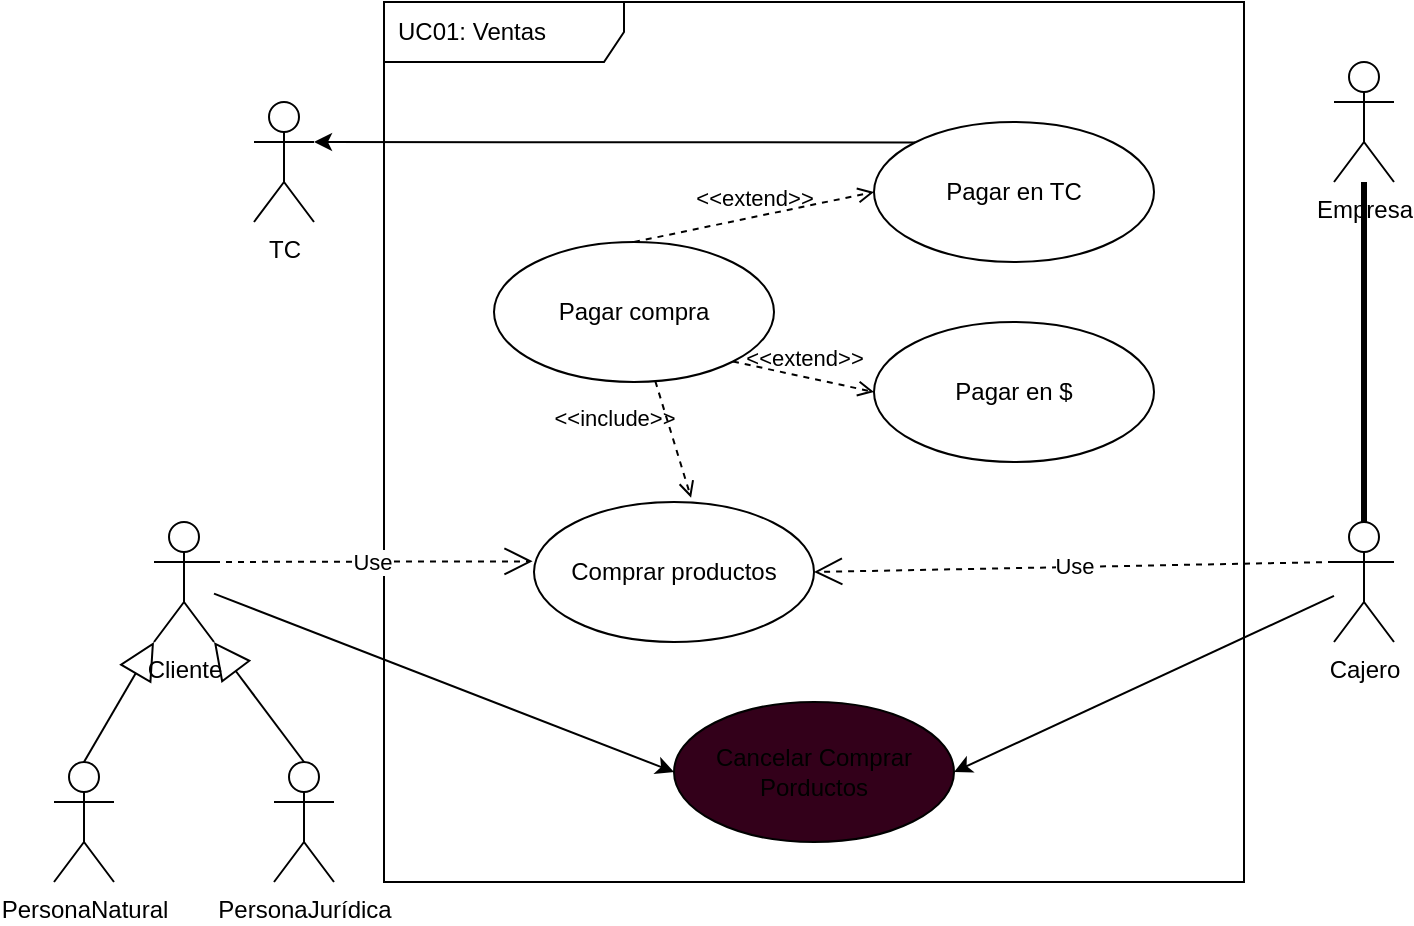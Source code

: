 <mxfile>
    <diagram id="dxsfqL3F4BJ808oqHLP2" name="Page-1">
        <mxGraphModel dx="526" dy="792" grid="1" gridSize="10" guides="1" tooltips="1" connect="1" arrows="1" fold="1" page="1" pageScale="1" pageWidth="850" pageHeight="1100" math="0" shadow="0">
            <root>
                <mxCell id="0"/>
                <mxCell id="1" parent="0"/>
                <mxCell id="29" value="UC01: Ventas" style="shape=umlFrame;whiteSpace=wrap;html=1;width=120;height=30;boundedLbl=1;verticalAlign=middle;align=left;spacingLeft=5;" parent="1" vertex="1">
                    <mxGeometry x="245" y="260" width="430" height="440" as="geometry"/>
                </mxCell>
                <mxCell id="36" style="edgeStyle=none;html=1;entryX=0;entryY=0.5;entryDx=0;entryDy=0;" parent="1" source="2" target="34" edge="1">
                    <mxGeometry relative="1" as="geometry"/>
                </mxCell>
                <mxCell id="2" value="Cliente" style="shape=umlActor;verticalLabelPosition=bottom;verticalAlign=top;html=1;" parent="1" vertex="1">
                    <mxGeometry x="130" y="520" width="30" height="60" as="geometry"/>
                </mxCell>
                <mxCell id="3" value="PersonaNatural" style="shape=umlActor;verticalLabelPosition=bottom;verticalAlign=top;html=1;" parent="1" vertex="1">
                    <mxGeometry x="80" y="640" width="30" height="60" as="geometry"/>
                </mxCell>
                <mxCell id="4" value="PersonaJurídica" style="shape=umlActor;verticalLabelPosition=bottom;verticalAlign=top;html=1;" parent="1" vertex="1">
                    <mxGeometry x="190" y="640" width="30" height="60" as="geometry"/>
                </mxCell>
                <mxCell id="9" value="Comprar productos" style="ellipse;whiteSpace=wrap;html=1;" parent="1" vertex="1">
                    <mxGeometry x="320" y="510" width="140" height="70" as="geometry"/>
                </mxCell>
                <mxCell id="11" value="Use" style="endArrow=open;endSize=12;dashed=1;html=1;entryX=-0.005;entryY=0.424;entryDx=0;entryDy=0;entryPerimeter=0;exitX=1;exitY=0.333;exitDx=0;exitDy=0;exitPerimeter=0;" parent="1" source="2" target="9" edge="1">
                    <mxGeometry width="160" relative="1" as="geometry">
                        <mxPoint x="210" y="540" as="sourcePoint"/>
                        <mxPoint x="370" y="540" as="targetPoint"/>
                    </mxGeometry>
                </mxCell>
                <mxCell id="12" value="Pagar compra" style="ellipse;whiteSpace=wrap;html=1;" parent="1" vertex="1">
                    <mxGeometry x="300" y="380" width="140" height="70" as="geometry"/>
                </mxCell>
                <mxCell id="13" value="&amp;lt;&amp;lt;include&amp;gt;&amp;gt;" style="html=1;verticalAlign=bottom;labelBackgroundColor=none;endArrow=open;endFill=0;dashed=1;entryX=0.561;entryY=-0.031;entryDx=0;entryDy=0;entryPerimeter=0;" parent="1" source="12" target="9" edge="1">
                    <mxGeometry x="-0.346" y="-28" width="160" relative="1" as="geometry">
                        <mxPoint x="400" y="490" as="sourcePoint"/>
                        <mxPoint x="560" y="490" as="targetPoint"/>
                        <mxPoint as="offset"/>
                    </mxGeometry>
                </mxCell>
                <mxCell id="14" value="Pagar en TC" style="ellipse;whiteSpace=wrap;html=1;" parent="1" vertex="1">
                    <mxGeometry x="490" y="320" width="140" height="70" as="geometry"/>
                </mxCell>
                <mxCell id="15" value="Pagar en $" style="ellipse;whiteSpace=wrap;html=1;" parent="1" vertex="1">
                    <mxGeometry x="490" y="420" width="140" height="70" as="geometry"/>
                </mxCell>
                <mxCell id="17" value="&amp;lt;&amp;lt;extend&amp;gt;&amp;gt;" style="html=1;verticalAlign=bottom;labelBackgroundColor=none;endArrow=open;endFill=0;dashed=1;exitX=0.5;exitY=0;exitDx=0;exitDy=0;entryX=0;entryY=0.5;entryDx=0;entryDy=0;" parent="1" source="12" target="14" edge="1">
                    <mxGeometry width="160" relative="1" as="geometry">
                        <mxPoint x="340" y="360" as="sourcePoint"/>
                        <mxPoint x="500" y="360" as="targetPoint"/>
                    </mxGeometry>
                </mxCell>
                <mxCell id="18" value="&amp;lt;&amp;lt;extend&amp;gt;&amp;gt;" style="html=1;verticalAlign=bottom;labelBackgroundColor=none;endArrow=open;endFill=0;dashed=1;exitX=1;exitY=1;exitDx=0;exitDy=0;entryX=0;entryY=0.5;entryDx=0;entryDy=0;" parent="1" source="12" target="15" edge="1">
                    <mxGeometry width="160" relative="1" as="geometry">
                        <mxPoint x="380" y="390" as="sourcePoint"/>
                        <mxPoint x="500" y="365" as="targetPoint"/>
                    </mxGeometry>
                </mxCell>
                <mxCell id="37" style="edgeStyle=none;html=1;entryX=1;entryY=0.5;entryDx=0;entryDy=0;" parent="1" source="19" target="34" edge="1">
                    <mxGeometry relative="1" as="geometry"/>
                </mxCell>
                <mxCell id="19" value="Cajero" style="shape=umlActor;verticalLabelPosition=bottom;verticalAlign=top;html=1;" parent="1" vertex="1">
                    <mxGeometry x="720" y="520" width="30" height="60" as="geometry"/>
                </mxCell>
                <mxCell id="21" value="Use" style="endArrow=open;endSize=12;dashed=1;html=1;exitX=0;exitY=0.333;exitDx=0;exitDy=0;exitPerimeter=0;entryX=1;entryY=0.5;entryDx=0;entryDy=0;" parent="1" source="19" target="9" edge="1">
                    <mxGeometry width="160" relative="1" as="geometry">
                        <mxPoint x="220" y="550" as="sourcePoint"/>
                        <mxPoint x="450" y="545" as="targetPoint"/>
                    </mxGeometry>
                </mxCell>
                <mxCell id="25" value="TC" style="shape=umlActor;verticalLabelPosition=bottom;verticalAlign=top;html=1;" parent="1" vertex="1">
                    <mxGeometry x="180" y="310" width="30" height="60" as="geometry"/>
                </mxCell>
                <mxCell id="28" value="" style="edgeStyle=none;orthogonalLoop=1;jettySize=auto;html=1;entryX=1;entryY=0.333;entryDx=0;entryDy=0;entryPerimeter=0;exitX=0;exitY=0;exitDx=0;exitDy=0;" parent="1" source="14" target="25" edge="1">
                    <mxGeometry width="100" relative="1" as="geometry">
                        <mxPoint x="460" y="330" as="sourcePoint"/>
                        <mxPoint x="560" y="330" as="targetPoint"/>
                        <Array as="points"/>
                    </mxGeometry>
                </mxCell>
                <mxCell id="34" value="Cancelar Comprar Porductos" style="ellipse;whiteSpace=wrap;html=1;fillColor=#33001A;" parent="1" vertex="1">
                    <mxGeometry x="390" y="610" width="140" height="70" as="geometry"/>
                </mxCell>
                <mxCell id="39" value="" style="endArrow=block;endSize=16;endFill=0;html=1;exitX=0.5;exitY=0;exitDx=0;exitDy=0;exitPerimeter=0;entryX=1;entryY=1;entryDx=0;entryDy=0;entryPerimeter=0;" edge="1" parent="1" source="4" target="2">
                    <mxGeometry width="160" relative="1" as="geometry">
                        <mxPoint x="115" y="644.5" as="sourcePoint"/>
                        <mxPoint x="275" y="644.5" as="targetPoint"/>
                    </mxGeometry>
                </mxCell>
                <mxCell id="40" value="" style="endArrow=block;endSize=16;endFill=0;html=1;exitX=0.5;exitY=0;exitDx=0;exitDy=0;exitPerimeter=0;entryX=0;entryY=1;entryDx=0;entryDy=0;entryPerimeter=0;" edge="1" parent="1" source="3" target="2">
                    <mxGeometry width="160" relative="1" as="geometry">
                        <mxPoint x="145" y="650" as="sourcePoint"/>
                        <mxPoint x="100" y="590" as="targetPoint"/>
                    </mxGeometry>
                </mxCell>
                <mxCell id="38" value="Empresa" style="shape=umlActor;verticalLabelPosition=bottom;verticalAlign=top;html=1;" vertex="1" parent="1">
                    <mxGeometry x="720" y="290" width="30" height="60" as="geometry"/>
                </mxCell>
                <mxCell id="43" value="" style="endArrow=none;startArrow=none;endFill=0;startFill=0;endSize=8;html=1;verticalAlign=bottom;labelBackgroundColor=none;strokeWidth=3;entryX=0.5;entryY=0;entryDx=0;entryDy=0;entryPerimeter=0;" edge="1" parent="1" source="38" target="19">
                    <mxGeometry width="160" relative="1" as="geometry">
                        <mxPoint x="670" y="450" as="sourcePoint"/>
                        <mxPoint x="830" y="450" as="targetPoint"/>
                    </mxGeometry>
                </mxCell>
            </root>
        </mxGraphModel>
    </diagram>
</mxfile>